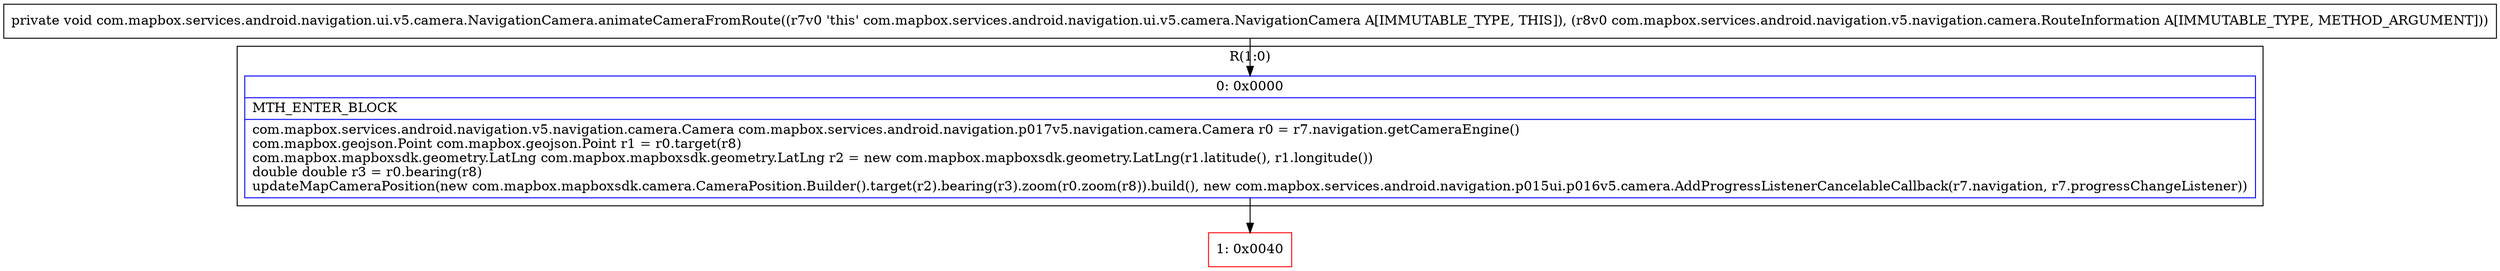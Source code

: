 digraph "CFG forcom.mapbox.services.android.navigation.ui.v5.camera.NavigationCamera.animateCameraFromRoute(Lcom\/mapbox\/services\/android\/navigation\/v5\/navigation\/camera\/RouteInformation;)V" {
subgraph cluster_Region_1271171117 {
label = "R(1:0)";
node [shape=record,color=blue];
Node_0 [shape=record,label="{0\:\ 0x0000|MTH_ENTER_BLOCK\l|com.mapbox.services.android.navigation.v5.navigation.camera.Camera com.mapbox.services.android.navigation.p017v5.navigation.camera.Camera r0 = r7.navigation.getCameraEngine()\lcom.mapbox.geojson.Point com.mapbox.geojson.Point r1 = r0.target(r8)\lcom.mapbox.mapboxsdk.geometry.LatLng com.mapbox.mapboxsdk.geometry.LatLng r2 = new com.mapbox.mapboxsdk.geometry.LatLng(r1.latitude(), r1.longitude())\ldouble double r3 = r0.bearing(r8)\lupdateMapCameraPosition(new com.mapbox.mapboxsdk.camera.CameraPosition.Builder().target(r2).bearing(r3).zoom(r0.zoom(r8)).build(), new com.mapbox.services.android.navigation.p015ui.p016v5.camera.AddProgressListenerCancelableCallback(r7.navigation, r7.progressChangeListener))\l}"];
}
Node_1 [shape=record,color=red,label="{1\:\ 0x0040}"];
MethodNode[shape=record,label="{private void com.mapbox.services.android.navigation.ui.v5.camera.NavigationCamera.animateCameraFromRoute((r7v0 'this' com.mapbox.services.android.navigation.ui.v5.camera.NavigationCamera A[IMMUTABLE_TYPE, THIS]), (r8v0 com.mapbox.services.android.navigation.v5.navigation.camera.RouteInformation A[IMMUTABLE_TYPE, METHOD_ARGUMENT])) }"];
MethodNode -> Node_0;
Node_0 -> Node_1;
}

